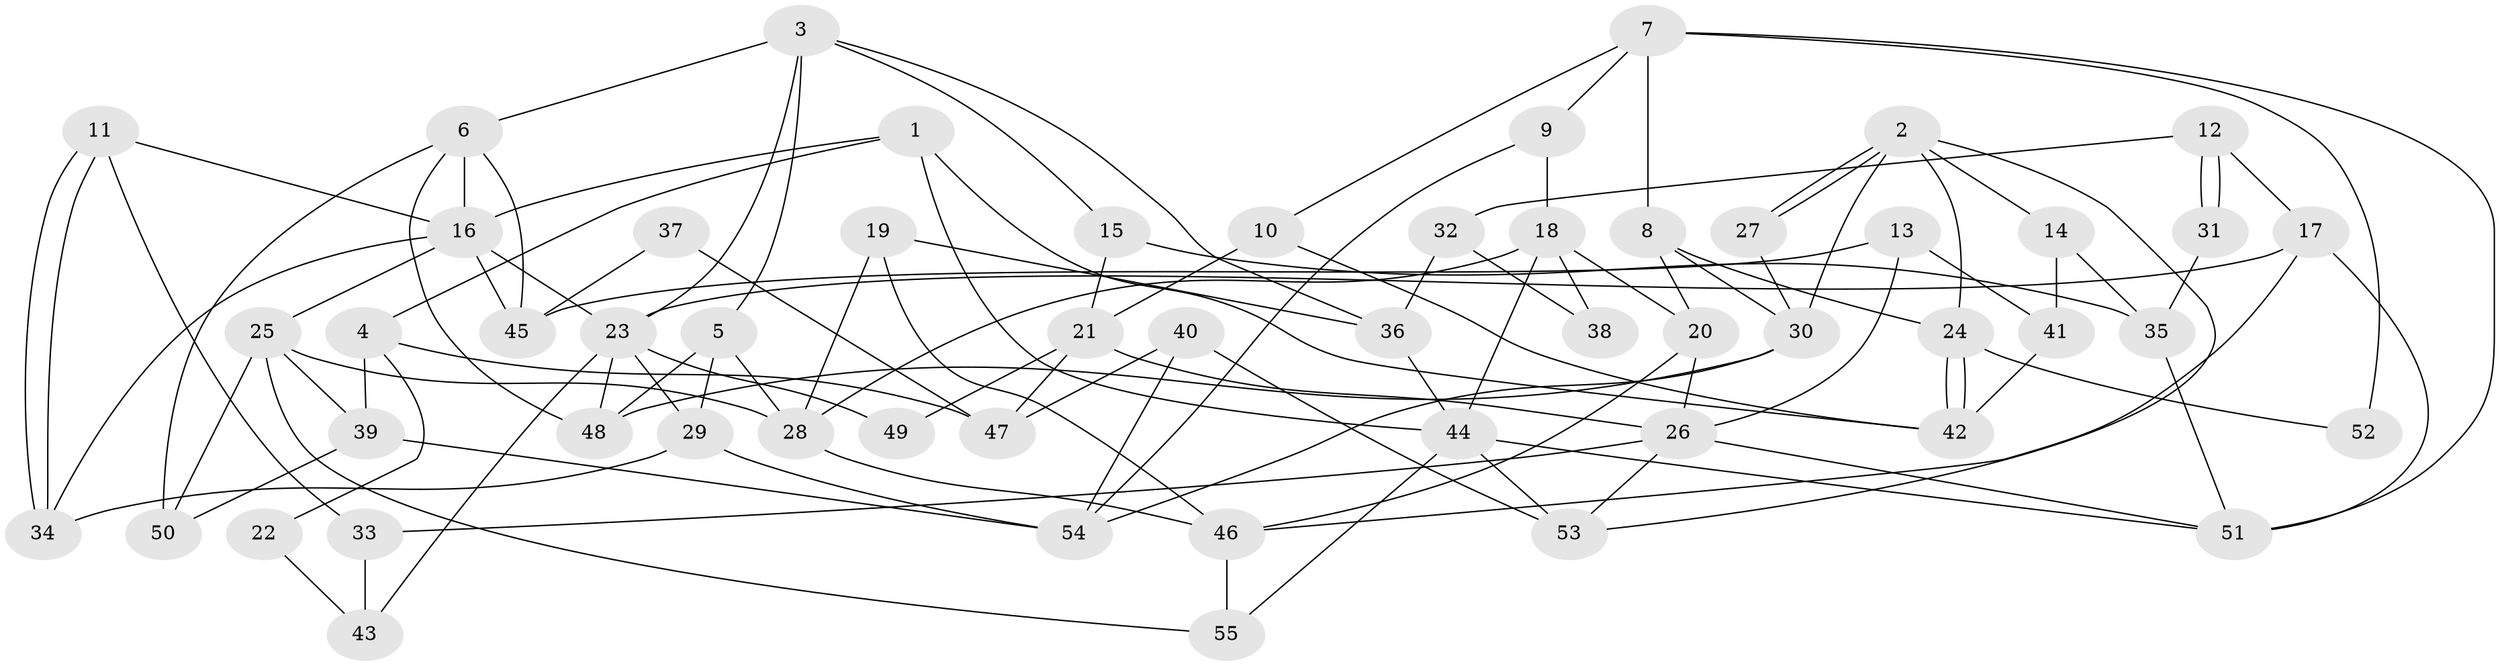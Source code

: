 // Generated by graph-tools (version 1.1) at 2025/50/03/09/25 03:50:03]
// undirected, 55 vertices, 110 edges
graph export_dot {
graph [start="1"]
  node [color=gray90,style=filled];
  1;
  2;
  3;
  4;
  5;
  6;
  7;
  8;
  9;
  10;
  11;
  12;
  13;
  14;
  15;
  16;
  17;
  18;
  19;
  20;
  21;
  22;
  23;
  24;
  25;
  26;
  27;
  28;
  29;
  30;
  31;
  32;
  33;
  34;
  35;
  36;
  37;
  38;
  39;
  40;
  41;
  42;
  43;
  44;
  45;
  46;
  47;
  48;
  49;
  50;
  51;
  52;
  53;
  54;
  55;
  1 -- 42;
  1 -- 16;
  1 -- 4;
  1 -- 44;
  2 -- 27;
  2 -- 27;
  2 -- 24;
  2 -- 14;
  2 -- 30;
  2 -- 53;
  3 -- 23;
  3 -- 5;
  3 -- 6;
  3 -- 15;
  3 -- 36;
  4 -- 39;
  4 -- 22;
  4 -- 47;
  5 -- 48;
  5 -- 28;
  5 -- 29;
  6 -- 48;
  6 -- 16;
  6 -- 45;
  6 -- 50;
  7 -- 51;
  7 -- 9;
  7 -- 8;
  7 -- 10;
  7 -- 52;
  8 -- 20;
  8 -- 24;
  8 -- 30;
  9 -- 18;
  9 -- 54;
  10 -- 21;
  10 -- 42;
  11 -- 16;
  11 -- 34;
  11 -- 34;
  11 -- 33;
  12 -- 17;
  12 -- 31;
  12 -- 31;
  12 -- 32;
  13 -- 45;
  13 -- 26;
  13 -- 41;
  14 -- 41;
  14 -- 35;
  15 -- 21;
  15 -- 35;
  16 -- 25;
  16 -- 23;
  16 -- 34;
  16 -- 45;
  17 -- 46;
  17 -- 23;
  17 -- 51;
  18 -- 20;
  18 -- 44;
  18 -- 28;
  18 -- 38;
  19 -- 36;
  19 -- 28;
  19 -- 46;
  20 -- 46;
  20 -- 26;
  21 -- 47;
  21 -- 26;
  21 -- 49;
  22 -- 43;
  23 -- 29;
  23 -- 43;
  23 -- 48;
  23 -- 49;
  24 -- 42;
  24 -- 42;
  24 -- 52;
  25 -- 39;
  25 -- 55;
  25 -- 28;
  25 -- 50;
  26 -- 53;
  26 -- 51;
  26 -- 33;
  27 -- 30;
  28 -- 46;
  29 -- 34;
  29 -- 54;
  30 -- 48;
  30 -- 54;
  31 -- 35;
  32 -- 36;
  32 -- 38;
  33 -- 43;
  35 -- 51;
  36 -- 44;
  37 -- 47;
  37 -- 45;
  39 -- 50;
  39 -- 54;
  40 -- 54;
  40 -- 53;
  40 -- 47;
  41 -- 42;
  44 -- 51;
  44 -- 53;
  44 -- 55;
  46 -- 55;
}
